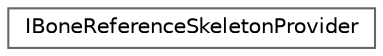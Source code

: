 digraph "Graphical Class Hierarchy"
{
 // INTERACTIVE_SVG=YES
 // LATEX_PDF_SIZE
  bgcolor="transparent";
  edge [fontname=Helvetica,fontsize=10,labelfontname=Helvetica,labelfontsize=10];
  node [fontname=Helvetica,fontsize=10,shape=box,height=0.2,width=0.4];
  rankdir="LR";
  Node0 [id="Node000000",label="IBoneReferenceSkeletonProvider",height=0.2,width=0.4,color="grey40", fillcolor="white", style="filled",URL="$d6/d39/classIBoneReferenceSkeletonProvider.html",tooltip="Interface for objects to provide skeletons that can be used with FBoneReference's details customizati..."];
}
